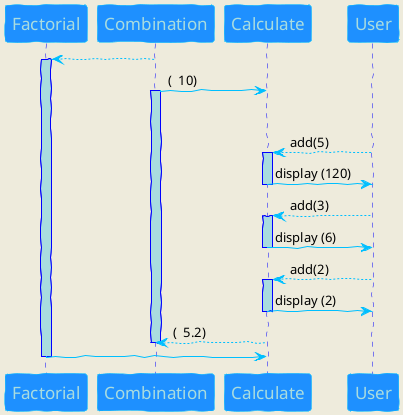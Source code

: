 @startuml
skinparam backgroundColor #EEEBDC
skinparam handwritten true

skinparam sequence {
ArrowColor DeepSkyBlue
ActorBorderColor DeepSkyBlue
LifeLineBorderColor blue
LifeLineBackgroundColor #A9DCDF

ParticipantBorderColor DeepSkyBlue
ParticipantBackgroundColor DodgerBlue
ParticipantFontName Impact
ParticipantFontSize 17
ParticipantFontColor #A9DCDF

ActorBackgroundColor aqua
ActorFontColor DeepSkyBlue
ActorFontSize 17
ActorFontName Aapex
}

Factorial <-- "Combination"
activate Factorial
"Combination" -> "Calculate":  (  10)
activate Combination
deactivate "Calculate"
User -->  "Calculate":   add(5)
activate "Calculate"
"Calculate" -> "User": display (120)
deactivate "Calculate"
User -->  "Calculate": add(3)
activate "Calculate"
"Calculate" -> "User": display (6)
deactivate "Calculate"
User -->  "Calculate": add(2)
activate "Calculate"
"Calculate" -> "User": display (2)
deactivate "Calculate"
"Calculate" --> "Combination": (  5.2)
deactivate "Combination"
deactivate "Combination"
Factorial -> "Calculate"
deactivate Factorial
actor User




@enduml
